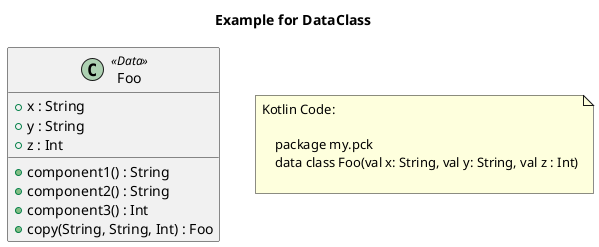 @startuml
title Example for DataClass
'This file is generated by the GenerateExamplesForDoc test.

    'my.pck.Foo
    class "Foo" as my_pck_Foo <<Data>>{
        + x : String
		+ y : String
		+ z : Int
		+ component1() : String
		+ component2() : String
		+ component3() : Int
		+ copy(String, String, Int) : Foo
    }



 
note as note_of_code
Kotlin Code:

    package my.pck
    data class Foo(val x: String, val y: String, val z : Int)
    
end note
            
@enduml

